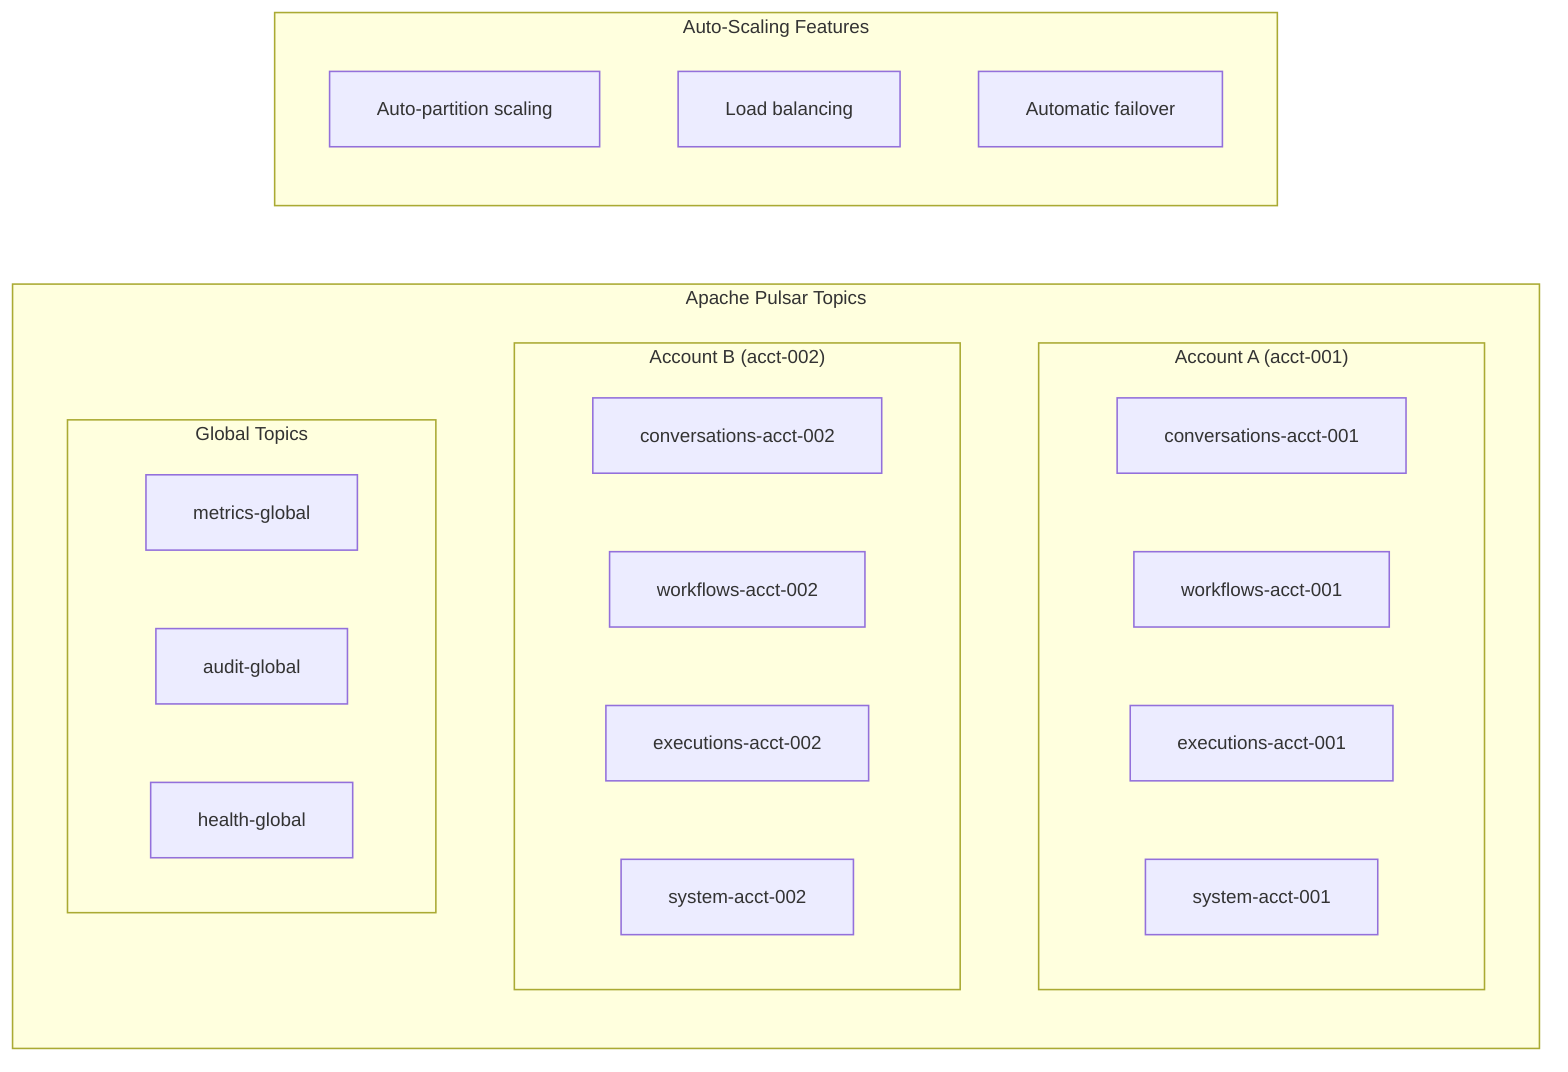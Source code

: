 %%{init: {'theme':'default', 'themeVariables': {'fontSize': '12px', 'fontFamily': 'arial', 'primaryColor': '#ff6b6b', 'primaryTextColor': '#333', 'primaryBorderColor': '#ff6b6b', 'lineColor': '#333', 'secondaryColor': '#4ecdc4', 'tertiaryColor': '#45b7d1'}}}%%
graph LR
    subgraph "Apache Pulsar Topics"
        subgraph "Account A (acct-001)"
            A_CONV[conversations-acct-001]
            A_WF[workflows-acct-001]  
            A_EXEC[executions-acct-001]
            A_SYS[system-acct-001]
        end
        
        subgraph "Account B (acct-002)"
            B_CONV[conversations-acct-002]
            B_WF[workflows-acct-002]
            B_EXEC[executions-acct-002] 
            B_SYS[system-acct-002]
        end
        
        subgraph "Global Topics"
            METRICS[metrics-global]
            AUDIT[audit-global]
            HEALTH[health-global]
        end
    end
    
    subgraph "Auto-Scaling Features"
        AUTO[Auto-partition scaling]
        BALANCE[Load balancing]
        FAILOVER[Automatic failover]
    end